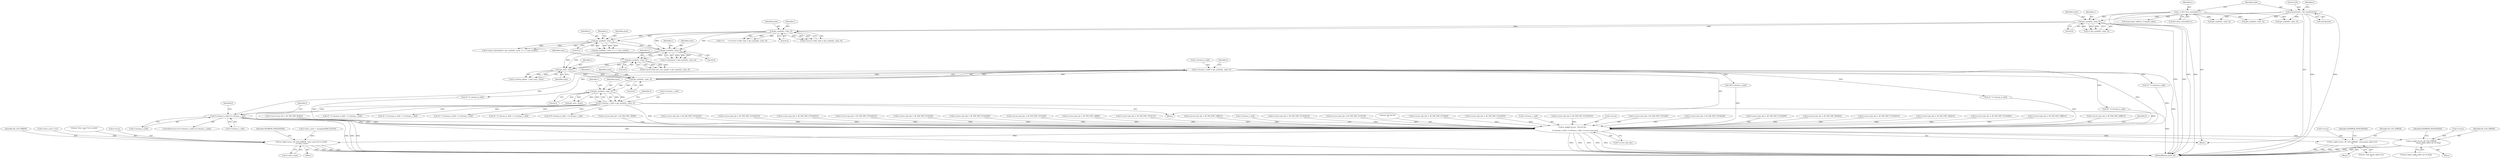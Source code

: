 digraph "0_FFmpeg_547d690d676064069d44703a1917e0dab7e33445@pointer" {
"1000648" [label="(Call,f->chroma_h_shift || f->chroma_v_shift)"];
"1000238" [label="(Call,f->chroma_h_shift = get_symbol(c, state, 0))"];
"1000242" [label="(Call,get_symbol(c, state, 0))"];
"1000235" [label="(Call,get_rac(c, state))"];
"1000227" [label="(Call,get_symbol(c, state, 0))"];
"1000211" [label="(Call,get_symbol(c, state, 0))"];
"1000171" [label="(Call,get_symbol(c, state, 0))"];
"1000138" [label="(Call,get_symbol(c, state, 0))"];
"1000113" [label="(Call,c = &f->slice_context[0]->c)"];
"1000123" [label="(Call,memset(state, 128, sizeof(state)))"];
"1000198" [label="(Call,get_symbol(c, state, 1))"];
"1000246" [label="(Call,f->chroma_v_shift = get_symbol(c, state, 0))"];
"1000250" [label="(Call,get_symbol(c, state, 0))"];
"1000759" [label="(Call,av_dlog(f->avctx, \"%d %d %d\n\",\n            f->chroma_h_shift, f->chroma_v_shift, f->avctx->pix_fmt))"];
"1000794" [label="(Call,av_log(f->avctx, AV_LOG_ERROR, \"read_quant_table error\n\"))"];
"1000900" [label="(Call,av_log(f->avctx, AV_LOG_ERROR, \"slice count %d is invalid\n\", f->slice_count))"];
"1001160" [label="(Call,av_log(f->avctx, AV_LOG_ERROR,\n                           \"quant_table_index out of range\n\"))"];
"1000705" [label="(Call,f->avctx->pix_fmt = AV_PIX_FMT_GBRP12)"];
"1000243" [label="(Identifier,c)"];
"1000231" [label="(Call,f->chroma_planes  = get_rac(c, state))"];
"1000764" [label="(Call,f->chroma_h_shift)"];
"1000229" [label="(Identifier,state)"];
"1000603" [label="(Call,f->avctx->pix_fmt = AV_PIX_FMT_YUV444P16)"];
"1000383" [label="(Call,f->avctx->pix_fmt = AV_PIX_FMT_YUV410P)"];
"1000114" [label="(Identifier,c)"];
"1000763" [label="(Literal,\"%d %d %d\n\")"];
"1000200" [label="(Identifier,state)"];
"1000347" [label="(Call,f->avctx->pix_fmt = AV_PIX_FMT_YUV440P)"];
"1000256" [label="(Identifier,f)"];
"1000207" [label="(Call,f->colorspace = get_symbol(c, state, 0))"];
"1001167" [label="(Identifier,AVERROR_INVALIDDATA)"];
"1000543" [label="(Call,16 * f->chroma_h_shift)"];
"1000904" [label="(Identifier,AV_LOG_ERROR)"];
"1000900" [label="(Call,av_log(f->avctx, AV_LOG_ERROR, \"slice count %d is invalid\n\", f->slice_count))"];
"1000171" [label="(Call,get_symbol(c, state, 0))"];
"1000499" [label="(Call,f->avctx->pix_fmt = AV_PIX_FMT_YUV422P9)"];
"1000814" [label="(Call,get_symbol(c, state, 0))"];
"1000199" [label="(Identifier,c)"];
"1000767" [label="(Call,f->chroma_v_shift)"];
"1000794" [label="(Call,av_log(f->avctx, AV_LOG_ERROR, \"read_quant_table error\n\"))"];
"1000894" [label="(Call,f->slice_count <= 0)"];
"1000246" [label="(Call,f->chroma_v_shift = get_symbol(c, state, 0))"];
"1000905" [label="(Literal,\"slice count %d is invalid\n\")"];
"1000212" [label="(Identifier,c)"];
"1000612" [label="(Call,f->avctx->pix_fmt = AV_PIX_FMT_YUV422P16)"];
"1000123" [label="(Call,memset(state, 128, sizeof(state)))"];
"1000134" [label="(Block,)"];
"1000228" [label="(Identifier,c)"];
"1000161" [label="(Call,f->ac      = f->avctx->coder_type = get_symbol(c, state, 0))"];
"1001241" [label="(MethodReturn,static int)"];
"1000760" [label="(Call,f->avctx)"];
"1000356" [label="(Call,f->avctx->pix_fmt = AV_PIX_FMT_YUV422P)"];
"1000124" [label="(Identifier,state)"];
"1000759" [label="(Call,av_dlog(f->avctx, \"%d %d %d\n\",\n            f->chroma_h_shift, f->chroma_v_shift, f->avctx->pix_fmt))"];
"1000328" [label="(Call,16 * f->chroma_h_shift)"];
"1000445" [label="(Call,f->avctx->pix_fmt = AV_PIX_FMT_YUVA420P)"];
"1000242" [label="(Call,get_symbol(c, state, 0))"];
"1000230" [label="(Literal,0)"];
"1000245" [label="(Literal,0)"];
"1000227" [label="(Call,get_symbol(c, state, 0))"];
"1000125" [label="(Literal,128)"];
"1000508" [label="(Call,f->avctx->pix_fmt = AV_PIX_FMT_YUV420P9)"];
"1000173" [label="(Identifier,state)"];
"1000962" [label="(Call,get_symbol(c, state, 0))"];
"1000649" [label="(Call,f->chroma_h_shift)"];
"1000479" [label="(Call,16 * f->chroma_h_shift + f->chroma_v_shift)"];
"1000741" [label="(Call,f->avctx->pix_fmt = AV_PIX_FMT_0RGB32)"];
"1000244" [label="(Identifier,state)"];
"1000131" [label="(Identifier,f)"];
"1000621" [label="(Call,f->avctx->pix_fmt = AV_PIX_FMT_YUV420P16)"];
"1000138" [label="(Call,get_symbol(c, state, 0))"];
"1000304" [label="(Call,f->avctx->pix_fmt = AV_PIX_FMT_GRAY16)"];
"1000770" [label="(Call,f->avctx->pix_fmt)"];
"1000490" [label="(Call,f->avctx->pix_fmt = AV_PIX_FMT_YUV444P9)"];
"1000901" [label="(Call,f->avctx)"];
"1000784" [label="(Call,read_quant_tables(c, f->quant_table))"];
"1000247" [label="(Call,f->chroma_v_shift)"];
"1000238" [label="(Call,f->chroma_h_shift = get_symbol(c, state, 0))"];
"1001160" [label="(Call,av_log(f->avctx, AV_LOG_ERROR,\n                           \"quant_table_index out of range\n\"))"];
"1000141" [label="(Literal,0)"];
"1000250" [label="(Call,get_symbol(c, state, 0))"];
"1001165" [label="(Literal,\"quant_table_index out of range\n\")"];
"1000910" [label="(Identifier,AVERROR_INVALIDDATA)"];
"1000793" [label="(Block,)"];
"1000172" [label="(Identifier,c)"];
"1000191" [label="(Call,f->state_transition[i] = get_symbol(c, state, 1) + c->one_state[i])"];
"1000140" [label="(Identifier,state)"];
"1000689" [label="(Call,f->avctx->pix_fmt = AV_PIX_FMT_GBRP10)"];
"1000139" [label="(Identifier,c)"];
"1000174" [label="(Literal,0)"];
"1000251" [label="(Identifier,c)"];
"1001159" [label="(Block,)"];
"1001161" [label="(Call,f->avctx)"];
"1000126" [label="(Call,sizeof(state))"];
"1000658" [label="(Identifier,f)"];
"1000647" [label="(ControlStructure,if (f->chroma_h_shift || f->chroma_v_shift))"];
"1000480" [label="(Call,16 * f->chroma_h_shift)"];
"1000542" [label="(Call,16 * f->chroma_h_shift + f->chroma_v_shift)"];
"1000213" [label="(Identifier,state)"];
"1000198" [label="(Call,get_symbol(c, state, 1))"];
"1000906" [label="(Call,f->slice_count)"];
"1000721" [label="(Call,f->avctx->pix_fmt = AV_PIX_FMT_GBRP14)"];
"1000652" [label="(Call,f->chroma_v_shift)"];
"1000801" [label="(Identifier,AVERROR_INVALIDDATA)"];
"1000899" [label="(Block,)"];
"1000778" [label="(Identifier,f)"];
"1001164" [label="(Identifier,AV_LOG_ERROR)"];
"1000417" [label="(Call,16*f->chroma_h_shift)"];
"1001147" [label="(Call,get_symbol(c, state, 0))"];
"1000204" [label="(Identifier,c)"];
"1000733" [label="(Call,f->avctx->pix_fmt = AV_PIX_FMT_RGB32)"];
"1000201" [label="(Literal,1)"];
"1000258" [label="(Call,get_rac(c, state))"];
"1000165" [label="(Call,f->avctx->coder_type = get_symbol(c, state, 0))"];
"1000197" [label="(Call,get_symbol(c, state, 1) + c->one_state[i])"];
"1000648" [label="(Call,f->chroma_h_shift || f->chroma_v_shift)"];
"1000592" [label="(Call,16 * f->chroma_h_shift + f->chroma_v_shift)"];
"1000593" [label="(Call,16 * f->chroma_h_shift)"];
"1000237" [label="(Identifier,state)"];
"1000113" [label="(Call,c = &f->slice_context[0]->c)"];
"1000235" [label="(Call,get_rac(c, state))"];
"1000296" [label="(Call,f->avctx->pix_fmt = AV_PIX_FMT_GRAY8)"];
"1000436" [label="(Call,f->avctx->pix_fmt = AV_PIX_FMT_YUVA422P)"];
"1000798" [label="(Identifier,AV_LOG_ERROR)"];
"1000562" [label="(Call,f->avctx->pix_fmt = AV_PIX_FMT_YUV422P10)"];
"1000214" [label="(Literal,0)"];
"1000327" [label="(Call,16 * f->chroma_h_shift + f->chroma_v_shift)"];
"1000553" [label="(Call,f->avctx->pix_fmt = AV_PIX_FMT_YUV444P10)"];
"1000571" [label="(Call,f->avctx->pix_fmt = AV_PIX_FMT_YUV420P10)"];
"1000248" [label="(Identifier,f)"];
"1000365" [label="(Call,f->avctx->pix_fmt = AV_PIX_FMT_YUV420P)"];
"1000795" [label="(Call,f->avctx)"];
"1000252" [label="(Identifier,state)"];
"1000221" [label="(Call,f->avctx->bits_per_raw_sample = get_symbol(c, state, 0))"];
"1000427" [label="(Call,f->avctx->pix_fmt = AV_PIX_FMT_YUVA444P)"];
"1000338" [label="(Call,f->avctx->pix_fmt = AV_PIX_FMT_YUV444P)"];
"1000136" [label="(Call,v= get_symbol(c, state, 0))"];
"1000253" [label="(Literal,0)"];
"1000673" [label="(Call,f->avctx->pix_fmt = AV_PIX_FMT_GBRP9)"];
"1000374" [label="(Call,f->avctx->pix_fmt = AV_PIX_FMT_YUV411P)"];
"1000236" [label="(Identifier,c)"];
"1000799" [label="(Literal,\"read_quant_table error\n\")"];
"1000115" [label="(Call,&f->slice_context[0]->c)"];
"1000887" [label="(Call,f->slice_count > (unsigned)MAX_SLICES)"];
"1000416" [label="(Call,16*f->chroma_h_shift + f->chroma_v_shift)"];
"1000669" [label="(Identifier,f)"];
"1000104" [label="(Block,)"];
"1000211" [label="(Call,get_symbol(c, state, 0))"];
"1000239" [label="(Call,f->chroma_h_shift)"];
"1000648" -> "1000647"  [label="AST: "];
"1000648" -> "1000649"  [label="CFG: "];
"1000648" -> "1000652"  [label="CFG: "];
"1000649" -> "1000648"  [label="AST: "];
"1000652" -> "1000648"  [label="AST: "];
"1000658" -> "1000648"  [label="CFG: "];
"1000669" -> "1000648"  [label="CFG: "];
"1000648" -> "1001241"  [label="DDG: "];
"1000648" -> "1001241"  [label="DDG: "];
"1000648" -> "1001241"  [label="DDG: "];
"1000238" -> "1000648"  [label="DDG: "];
"1000246" -> "1000648"  [label="DDG: "];
"1000648" -> "1000759"  [label="DDG: "];
"1000648" -> "1000759"  [label="DDG: "];
"1000238" -> "1000134"  [label="AST: "];
"1000238" -> "1000242"  [label="CFG: "];
"1000239" -> "1000238"  [label="AST: "];
"1000242" -> "1000238"  [label="AST: "];
"1000248" -> "1000238"  [label="CFG: "];
"1000238" -> "1001241"  [label="DDG: "];
"1000242" -> "1000238"  [label="DDG: "];
"1000242" -> "1000238"  [label="DDG: "];
"1000242" -> "1000238"  [label="DDG: "];
"1000238" -> "1000328"  [label="DDG: "];
"1000238" -> "1000417"  [label="DDG: "];
"1000238" -> "1000480"  [label="DDG: "];
"1000238" -> "1000543"  [label="DDG: "];
"1000238" -> "1000593"  [label="DDG: "];
"1000238" -> "1000759"  [label="DDG: "];
"1000242" -> "1000245"  [label="CFG: "];
"1000243" -> "1000242"  [label="AST: "];
"1000244" -> "1000242"  [label="AST: "];
"1000245" -> "1000242"  [label="AST: "];
"1000235" -> "1000242"  [label="DDG: "];
"1000235" -> "1000242"  [label="DDG: "];
"1000242" -> "1000250"  [label="DDG: "];
"1000242" -> "1000250"  [label="DDG: "];
"1000235" -> "1000231"  [label="AST: "];
"1000235" -> "1000237"  [label="CFG: "];
"1000236" -> "1000235"  [label="AST: "];
"1000237" -> "1000235"  [label="AST: "];
"1000231" -> "1000235"  [label="CFG: "];
"1000235" -> "1000231"  [label="DDG: "];
"1000235" -> "1000231"  [label="DDG: "];
"1000227" -> "1000235"  [label="DDG: "];
"1000227" -> "1000235"  [label="DDG: "];
"1000211" -> "1000235"  [label="DDG: "];
"1000211" -> "1000235"  [label="DDG: "];
"1000227" -> "1000221"  [label="AST: "];
"1000227" -> "1000230"  [label="CFG: "];
"1000228" -> "1000227"  [label="AST: "];
"1000229" -> "1000227"  [label="AST: "];
"1000230" -> "1000227"  [label="AST: "];
"1000221" -> "1000227"  [label="CFG: "];
"1000227" -> "1000221"  [label="DDG: "];
"1000227" -> "1000221"  [label="DDG: "];
"1000227" -> "1000221"  [label="DDG: "];
"1000211" -> "1000227"  [label="DDG: "];
"1000211" -> "1000227"  [label="DDG: "];
"1000211" -> "1000207"  [label="AST: "];
"1000211" -> "1000214"  [label="CFG: "];
"1000212" -> "1000211"  [label="AST: "];
"1000213" -> "1000211"  [label="AST: "];
"1000214" -> "1000211"  [label="AST: "];
"1000207" -> "1000211"  [label="CFG: "];
"1000211" -> "1000207"  [label="DDG: "];
"1000211" -> "1000207"  [label="DDG: "];
"1000211" -> "1000207"  [label="DDG: "];
"1000171" -> "1000211"  [label="DDG: "];
"1000171" -> "1000211"  [label="DDG: "];
"1000198" -> "1000211"  [label="DDG: "];
"1000198" -> "1000211"  [label="DDG: "];
"1000171" -> "1000165"  [label="AST: "];
"1000171" -> "1000174"  [label="CFG: "];
"1000172" -> "1000171"  [label="AST: "];
"1000173" -> "1000171"  [label="AST: "];
"1000174" -> "1000171"  [label="AST: "];
"1000165" -> "1000171"  [label="CFG: "];
"1000171" -> "1000161"  [label="DDG: "];
"1000171" -> "1000161"  [label="DDG: "];
"1000171" -> "1000161"  [label="DDG: "];
"1000171" -> "1000165"  [label="DDG: "];
"1000171" -> "1000165"  [label="DDG: "];
"1000171" -> "1000165"  [label="DDG: "];
"1000138" -> "1000171"  [label="DDG: "];
"1000138" -> "1000171"  [label="DDG: "];
"1000171" -> "1000198"  [label="DDG: "];
"1000171" -> "1000198"  [label="DDG: "];
"1000138" -> "1000136"  [label="AST: "];
"1000138" -> "1000141"  [label="CFG: "];
"1000139" -> "1000138"  [label="AST: "];
"1000140" -> "1000138"  [label="AST: "];
"1000141" -> "1000138"  [label="AST: "];
"1000136" -> "1000138"  [label="CFG: "];
"1000138" -> "1001241"  [label="DDG: "];
"1000138" -> "1001241"  [label="DDG: "];
"1000138" -> "1000136"  [label="DDG: "];
"1000138" -> "1000136"  [label="DDG: "];
"1000138" -> "1000136"  [label="DDG: "];
"1000113" -> "1000138"  [label="DDG: "];
"1000123" -> "1000138"  [label="DDG: "];
"1000113" -> "1000104"  [label="AST: "];
"1000113" -> "1000115"  [label="CFG: "];
"1000114" -> "1000113"  [label="AST: "];
"1000115" -> "1000113"  [label="AST: "];
"1000124" -> "1000113"  [label="CFG: "];
"1000113" -> "1001241"  [label="DDG: "];
"1000113" -> "1001241"  [label="DDG: "];
"1000113" -> "1000784"  [label="DDG: "];
"1000113" -> "1000814"  [label="DDG: "];
"1000113" -> "1000962"  [label="DDG: "];
"1000113" -> "1001147"  [label="DDG: "];
"1000123" -> "1000104"  [label="AST: "];
"1000123" -> "1000126"  [label="CFG: "];
"1000124" -> "1000123"  [label="AST: "];
"1000125" -> "1000123"  [label="AST: "];
"1000126" -> "1000123"  [label="AST: "];
"1000131" -> "1000123"  [label="CFG: "];
"1000123" -> "1001241"  [label="DDG: "];
"1000123" -> "1001241"  [label="DDG: "];
"1000123" -> "1000814"  [label="DDG: "];
"1000123" -> "1000962"  [label="DDG: "];
"1000123" -> "1001147"  [label="DDG: "];
"1000198" -> "1000197"  [label="AST: "];
"1000198" -> "1000201"  [label="CFG: "];
"1000199" -> "1000198"  [label="AST: "];
"1000200" -> "1000198"  [label="AST: "];
"1000201" -> "1000198"  [label="AST: "];
"1000204" -> "1000198"  [label="CFG: "];
"1000198" -> "1000191"  [label="DDG: "];
"1000198" -> "1000191"  [label="DDG: "];
"1000198" -> "1000191"  [label="DDG: "];
"1000198" -> "1000197"  [label="DDG: "];
"1000198" -> "1000197"  [label="DDG: "];
"1000198" -> "1000197"  [label="DDG: "];
"1000246" -> "1000134"  [label="AST: "];
"1000246" -> "1000250"  [label="CFG: "];
"1000247" -> "1000246"  [label="AST: "];
"1000250" -> "1000246"  [label="AST: "];
"1000256" -> "1000246"  [label="CFG: "];
"1000246" -> "1001241"  [label="DDG: "];
"1000246" -> "1001241"  [label="DDG: "];
"1000250" -> "1000246"  [label="DDG: "];
"1000250" -> "1000246"  [label="DDG: "];
"1000250" -> "1000246"  [label="DDG: "];
"1000246" -> "1000327"  [label="DDG: "];
"1000246" -> "1000416"  [label="DDG: "];
"1000246" -> "1000479"  [label="DDG: "];
"1000246" -> "1000542"  [label="DDG: "];
"1000246" -> "1000592"  [label="DDG: "];
"1000246" -> "1000759"  [label="DDG: "];
"1000250" -> "1000253"  [label="CFG: "];
"1000251" -> "1000250"  [label="AST: "];
"1000252" -> "1000250"  [label="AST: "];
"1000253" -> "1000250"  [label="AST: "];
"1000250" -> "1000258"  [label="DDG: "];
"1000250" -> "1000258"  [label="DDG: "];
"1000759" -> "1000104"  [label="AST: "];
"1000759" -> "1000770"  [label="CFG: "];
"1000760" -> "1000759"  [label="AST: "];
"1000763" -> "1000759"  [label="AST: "];
"1000764" -> "1000759"  [label="AST: "];
"1000767" -> "1000759"  [label="AST: "];
"1000770" -> "1000759"  [label="AST: "];
"1000778" -> "1000759"  [label="CFG: "];
"1000759" -> "1001241"  [label="DDG: "];
"1000759" -> "1001241"  [label="DDG: "];
"1000759" -> "1001241"  [label="DDG: "];
"1000759" -> "1001241"  [label="DDG: "];
"1000759" -> "1001241"  [label="DDG: "];
"1000328" -> "1000759"  [label="DDG: "];
"1000543" -> "1000759"  [label="DDG: "];
"1000417" -> "1000759"  [label="DDG: "];
"1000480" -> "1000759"  [label="DDG: "];
"1000593" -> "1000759"  [label="DDG: "];
"1000338" -> "1000759"  [label="DDG: "];
"1000621" -> "1000759"  [label="DDG: "];
"1000374" -> "1000759"  [label="DDG: "];
"1000562" -> "1000759"  [label="DDG: "];
"1000733" -> "1000759"  [label="DDG: "];
"1000383" -> "1000759"  [label="DDG: "];
"1000356" -> "1000759"  [label="DDG: "];
"1000304" -> "1000759"  [label="DDG: "];
"1000347" -> "1000759"  [label="DDG: "];
"1000705" -> "1000759"  [label="DDG: "];
"1000296" -> "1000759"  [label="DDG: "];
"1000721" -> "1000759"  [label="DDG: "];
"1000741" -> "1000759"  [label="DDG: "];
"1000427" -> "1000759"  [label="DDG: "];
"1000436" -> "1000759"  [label="DDG: "];
"1000508" -> "1000759"  [label="DDG: "];
"1000689" -> "1000759"  [label="DDG: "];
"1000612" -> "1000759"  [label="DDG: "];
"1000553" -> "1000759"  [label="DDG: "];
"1000445" -> "1000759"  [label="DDG: "];
"1000673" -> "1000759"  [label="DDG: "];
"1000603" -> "1000759"  [label="DDG: "];
"1000490" -> "1000759"  [label="DDG: "];
"1000499" -> "1000759"  [label="DDG: "];
"1000365" -> "1000759"  [label="DDG: "];
"1000571" -> "1000759"  [label="DDG: "];
"1000759" -> "1000794"  [label="DDG: "];
"1000759" -> "1000900"  [label="DDG: "];
"1000759" -> "1001160"  [label="DDG: "];
"1000794" -> "1000793"  [label="AST: "];
"1000794" -> "1000799"  [label="CFG: "];
"1000795" -> "1000794"  [label="AST: "];
"1000798" -> "1000794"  [label="AST: "];
"1000799" -> "1000794"  [label="AST: "];
"1000801" -> "1000794"  [label="CFG: "];
"1000794" -> "1001241"  [label="DDG: "];
"1000794" -> "1001241"  [label="DDG: "];
"1000794" -> "1001241"  [label="DDG: "];
"1000900" -> "1000899"  [label="AST: "];
"1000900" -> "1000906"  [label="CFG: "];
"1000901" -> "1000900"  [label="AST: "];
"1000904" -> "1000900"  [label="AST: "];
"1000905" -> "1000900"  [label="AST: "];
"1000906" -> "1000900"  [label="AST: "];
"1000910" -> "1000900"  [label="CFG: "];
"1000900" -> "1001241"  [label="DDG: "];
"1000900" -> "1001241"  [label="DDG: "];
"1000900" -> "1001241"  [label="DDG: "];
"1000900" -> "1001241"  [label="DDG: "];
"1000894" -> "1000900"  [label="DDG: "];
"1000887" -> "1000900"  [label="DDG: "];
"1001160" -> "1001159"  [label="AST: "];
"1001160" -> "1001165"  [label="CFG: "];
"1001161" -> "1001160"  [label="AST: "];
"1001164" -> "1001160"  [label="AST: "];
"1001165" -> "1001160"  [label="AST: "];
"1001167" -> "1001160"  [label="CFG: "];
"1001160" -> "1001241"  [label="DDG: "];
"1001160" -> "1001241"  [label="DDG: "];
"1001160" -> "1001241"  [label="DDG: "];
}
